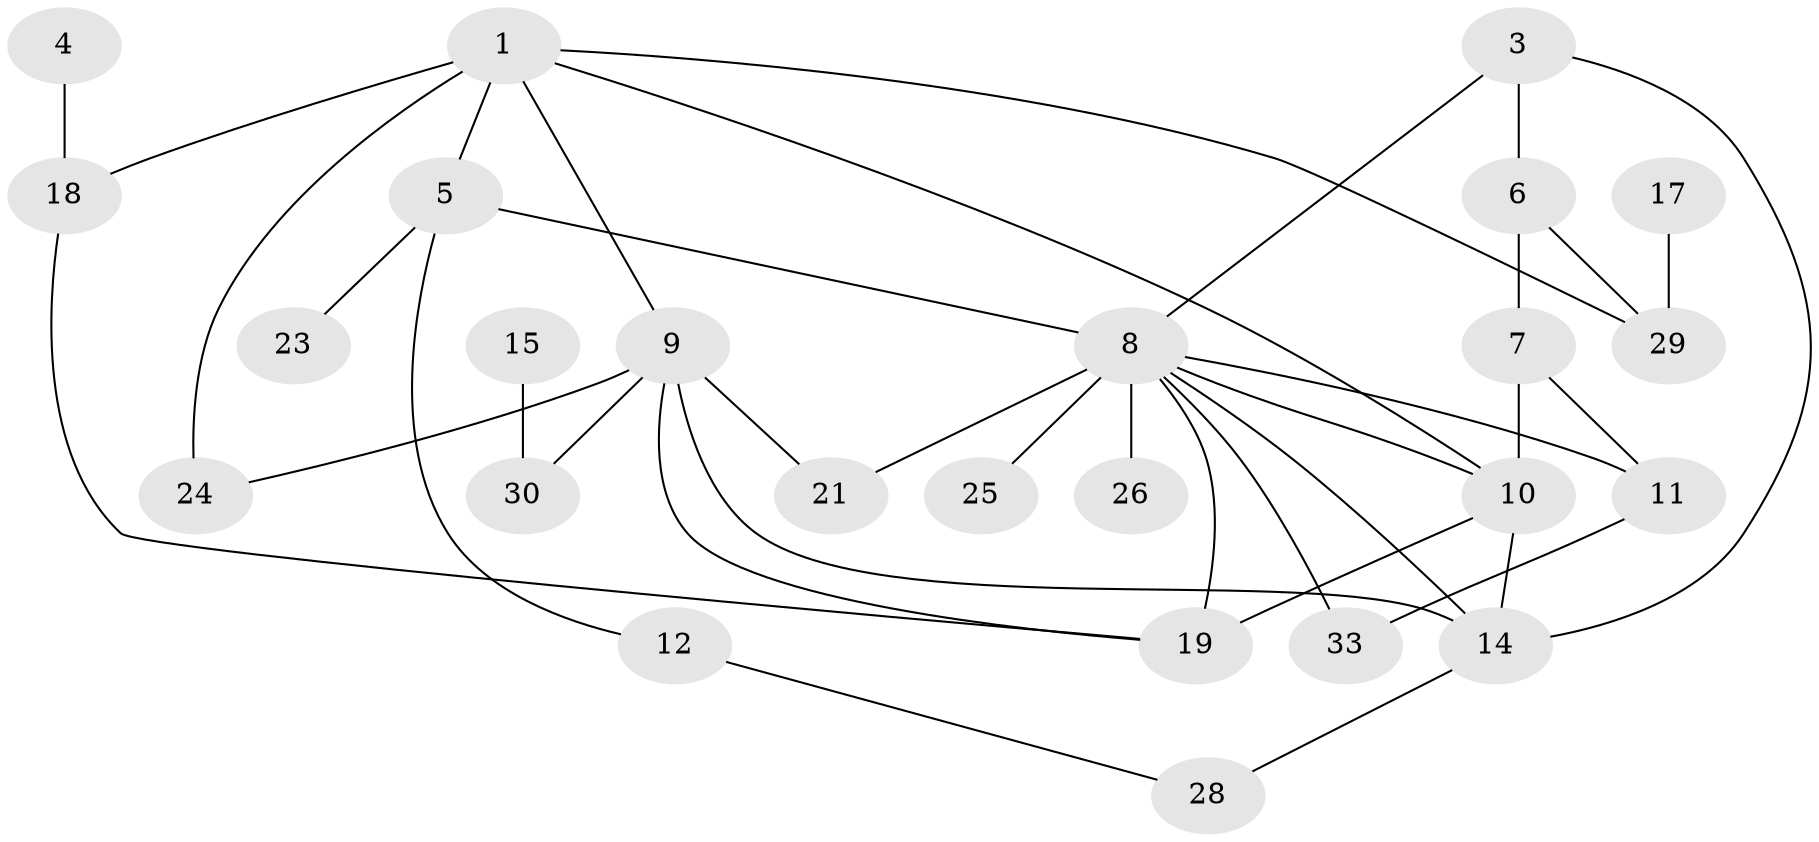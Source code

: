// original degree distribution, {1: 0.2804878048780488, 0: 0.0975609756097561, 3: 0.17073170731707318, 2: 0.23170731707317074, 4: 0.14634146341463414, 6: 0.012195121951219513, 5: 0.06097560975609756}
// Generated by graph-tools (version 1.1) at 2025/48/03/04/25 22:48:31]
// undirected, 25 vertices, 38 edges
graph export_dot {
  node [color=gray90,style=filled];
  1;
  3;
  4;
  5;
  6;
  7;
  8;
  9;
  10;
  11;
  12;
  14;
  15;
  17;
  18;
  19;
  21;
  23;
  24;
  25;
  26;
  28;
  29;
  30;
  33;
  1 -- 5 [weight=1.0];
  1 -- 9 [weight=1.0];
  1 -- 10 [weight=1.0];
  1 -- 18 [weight=1.0];
  1 -- 24 [weight=1.0];
  1 -- 29 [weight=1.0];
  3 -- 6 [weight=1.0];
  3 -- 8 [weight=1.0];
  3 -- 14 [weight=1.0];
  4 -- 18 [weight=1.0];
  5 -- 8 [weight=1.0];
  5 -- 12 [weight=1.0];
  5 -- 23 [weight=1.0];
  6 -- 7 [weight=1.0];
  6 -- 29 [weight=1.0];
  7 -- 10 [weight=1.0];
  7 -- 11 [weight=1.0];
  8 -- 10 [weight=3.0];
  8 -- 11 [weight=1.0];
  8 -- 14 [weight=1.0];
  8 -- 19 [weight=1.0];
  8 -- 21 [weight=1.0];
  8 -- 25 [weight=2.0];
  8 -- 26 [weight=2.0];
  8 -- 33 [weight=1.0];
  9 -- 14 [weight=1.0];
  9 -- 19 [weight=1.0];
  9 -- 21 [weight=1.0];
  9 -- 24 [weight=1.0];
  9 -- 30 [weight=1.0];
  10 -- 14 [weight=1.0];
  10 -- 19 [weight=2.0];
  11 -- 33 [weight=1.0];
  12 -- 28 [weight=1.0];
  14 -- 28 [weight=1.0];
  15 -- 30 [weight=1.0];
  17 -- 29 [weight=1.0];
  18 -- 19 [weight=1.0];
}
